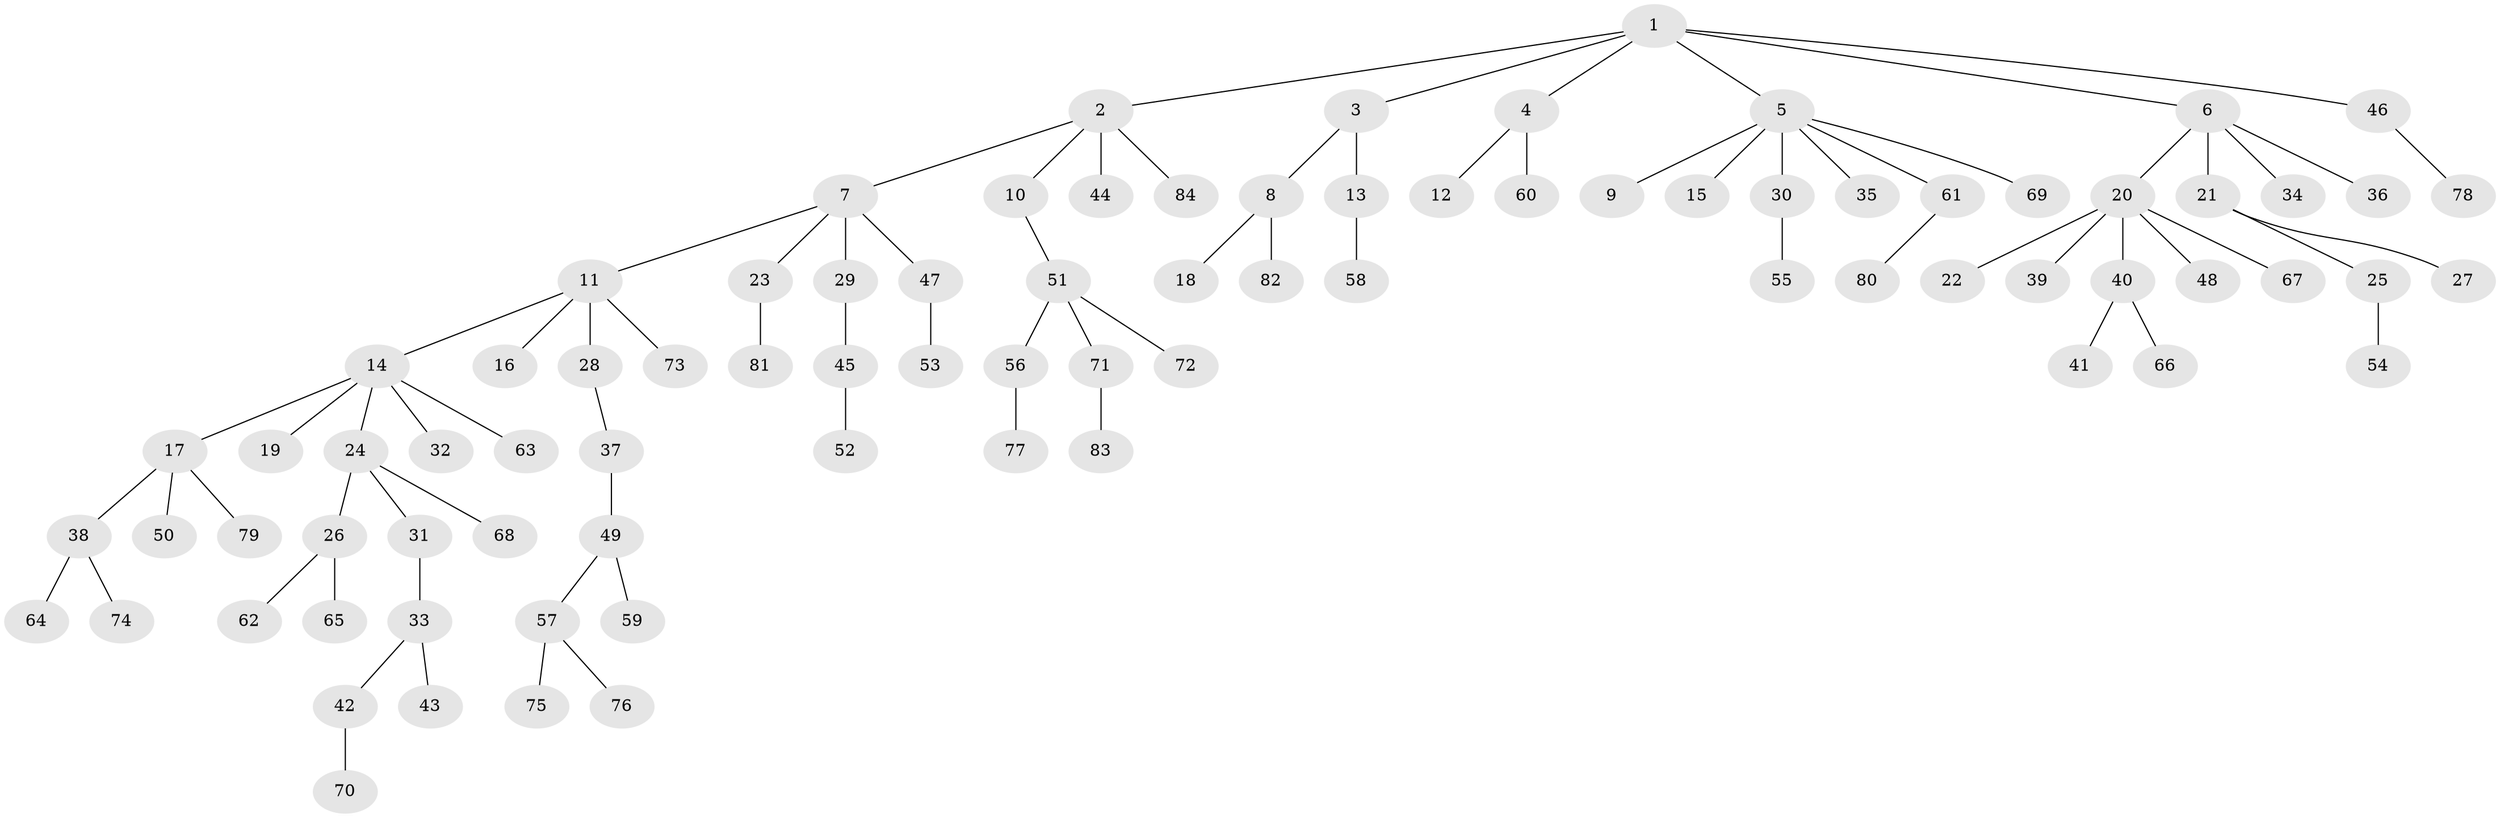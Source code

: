 // coarse degree distribution, {5: 0.07142857142857142, 1: 0.5476190476190477, 7: 0.023809523809523808, 3: 0.11904761904761904, 2: 0.21428571428571427, 4: 0.023809523809523808}
// Generated by graph-tools (version 1.1) at 2025/37/03/04/25 23:37:17]
// undirected, 84 vertices, 83 edges
graph export_dot {
  node [color=gray90,style=filled];
  1;
  2;
  3;
  4;
  5;
  6;
  7;
  8;
  9;
  10;
  11;
  12;
  13;
  14;
  15;
  16;
  17;
  18;
  19;
  20;
  21;
  22;
  23;
  24;
  25;
  26;
  27;
  28;
  29;
  30;
  31;
  32;
  33;
  34;
  35;
  36;
  37;
  38;
  39;
  40;
  41;
  42;
  43;
  44;
  45;
  46;
  47;
  48;
  49;
  50;
  51;
  52;
  53;
  54;
  55;
  56;
  57;
  58;
  59;
  60;
  61;
  62;
  63;
  64;
  65;
  66;
  67;
  68;
  69;
  70;
  71;
  72;
  73;
  74;
  75;
  76;
  77;
  78;
  79;
  80;
  81;
  82;
  83;
  84;
  1 -- 2;
  1 -- 3;
  1 -- 4;
  1 -- 5;
  1 -- 6;
  1 -- 46;
  2 -- 7;
  2 -- 10;
  2 -- 44;
  2 -- 84;
  3 -- 8;
  3 -- 13;
  4 -- 12;
  4 -- 60;
  5 -- 9;
  5 -- 15;
  5 -- 30;
  5 -- 35;
  5 -- 61;
  5 -- 69;
  6 -- 20;
  6 -- 21;
  6 -- 34;
  6 -- 36;
  7 -- 11;
  7 -- 23;
  7 -- 29;
  7 -- 47;
  8 -- 18;
  8 -- 82;
  10 -- 51;
  11 -- 14;
  11 -- 16;
  11 -- 28;
  11 -- 73;
  13 -- 58;
  14 -- 17;
  14 -- 19;
  14 -- 24;
  14 -- 32;
  14 -- 63;
  17 -- 38;
  17 -- 50;
  17 -- 79;
  20 -- 22;
  20 -- 39;
  20 -- 40;
  20 -- 48;
  20 -- 67;
  21 -- 25;
  21 -- 27;
  23 -- 81;
  24 -- 26;
  24 -- 31;
  24 -- 68;
  25 -- 54;
  26 -- 62;
  26 -- 65;
  28 -- 37;
  29 -- 45;
  30 -- 55;
  31 -- 33;
  33 -- 42;
  33 -- 43;
  37 -- 49;
  38 -- 64;
  38 -- 74;
  40 -- 41;
  40 -- 66;
  42 -- 70;
  45 -- 52;
  46 -- 78;
  47 -- 53;
  49 -- 57;
  49 -- 59;
  51 -- 56;
  51 -- 71;
  51 -- 72;
  56 -- 77;
  57 -- 75;
  57 -- 76;
  61 -- 80;
  71 -- 83;
}
